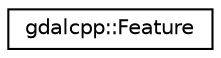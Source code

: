 digraph "Graphical Class Hierarchy"
{
 // LATEX_PDF_SIZE
  edge [fontname="Helvetica",fontsize="10",labelfontname="Helvetica",labelfontsize="10"];
  node [fontname="Helvetica",fontsize="10",shape=record];
  rankdir="LR";
  Node0 [label="gdalcpp::Feature",height=0.2,width=0.4,color="black", fillcolor="white", style="filled",URL="$classgdalcpp_1_1_feature.html",tooltip=" "];
}
